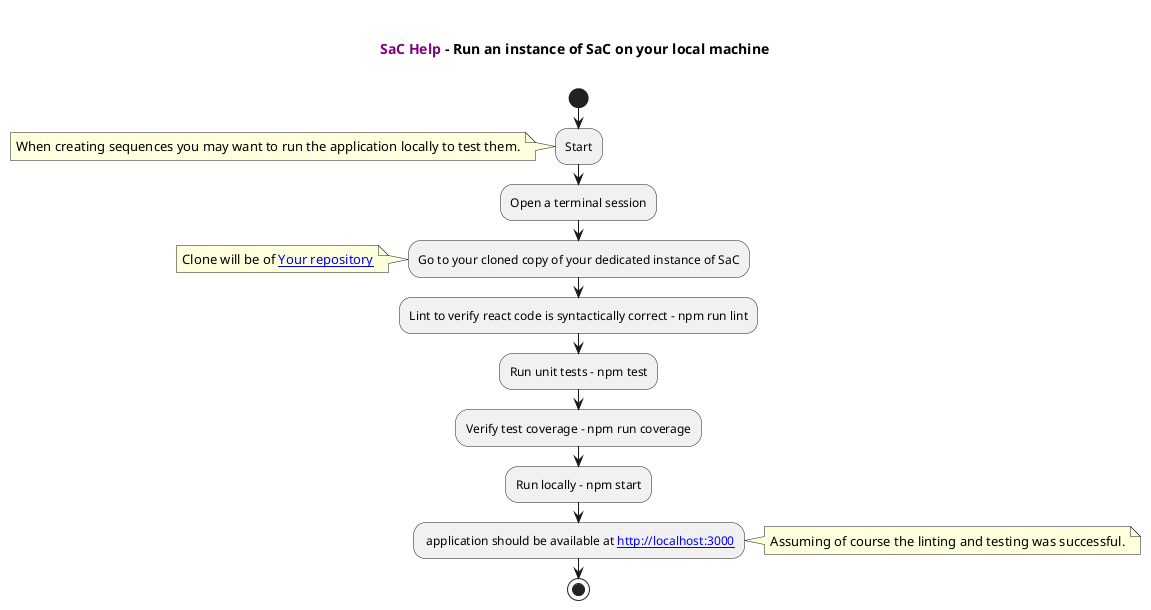 @startuml

title

  <font color=purple><b>SaC Help</b></font> - Run an instance of SaC on your local machine

end title

start
:Start;
note left
  When creating sequences you may want to run the application locally to test them.
end note
:Open a terminal session;
:Go to your cloned copy of your dedicated instance of SaC;
note left
 Clone will be of [[https://github.com/your_organization/your_repository{Right click to open in a new window or a new tab} Your repository]]
end note
:Lint to verify react code is syntactically correct - npm run lint;
:Run unit tests - npm test;
:Verify test coverage - npm run coverage;
:Run locally - npm start;
: application should be available at [[http://localhost:3000{Right click to open the Local Instance in a new window or a new tab} http://localhost:3000]];
note right
  Assuming of course the linting and testing was successful.
end note
stop
@enduml